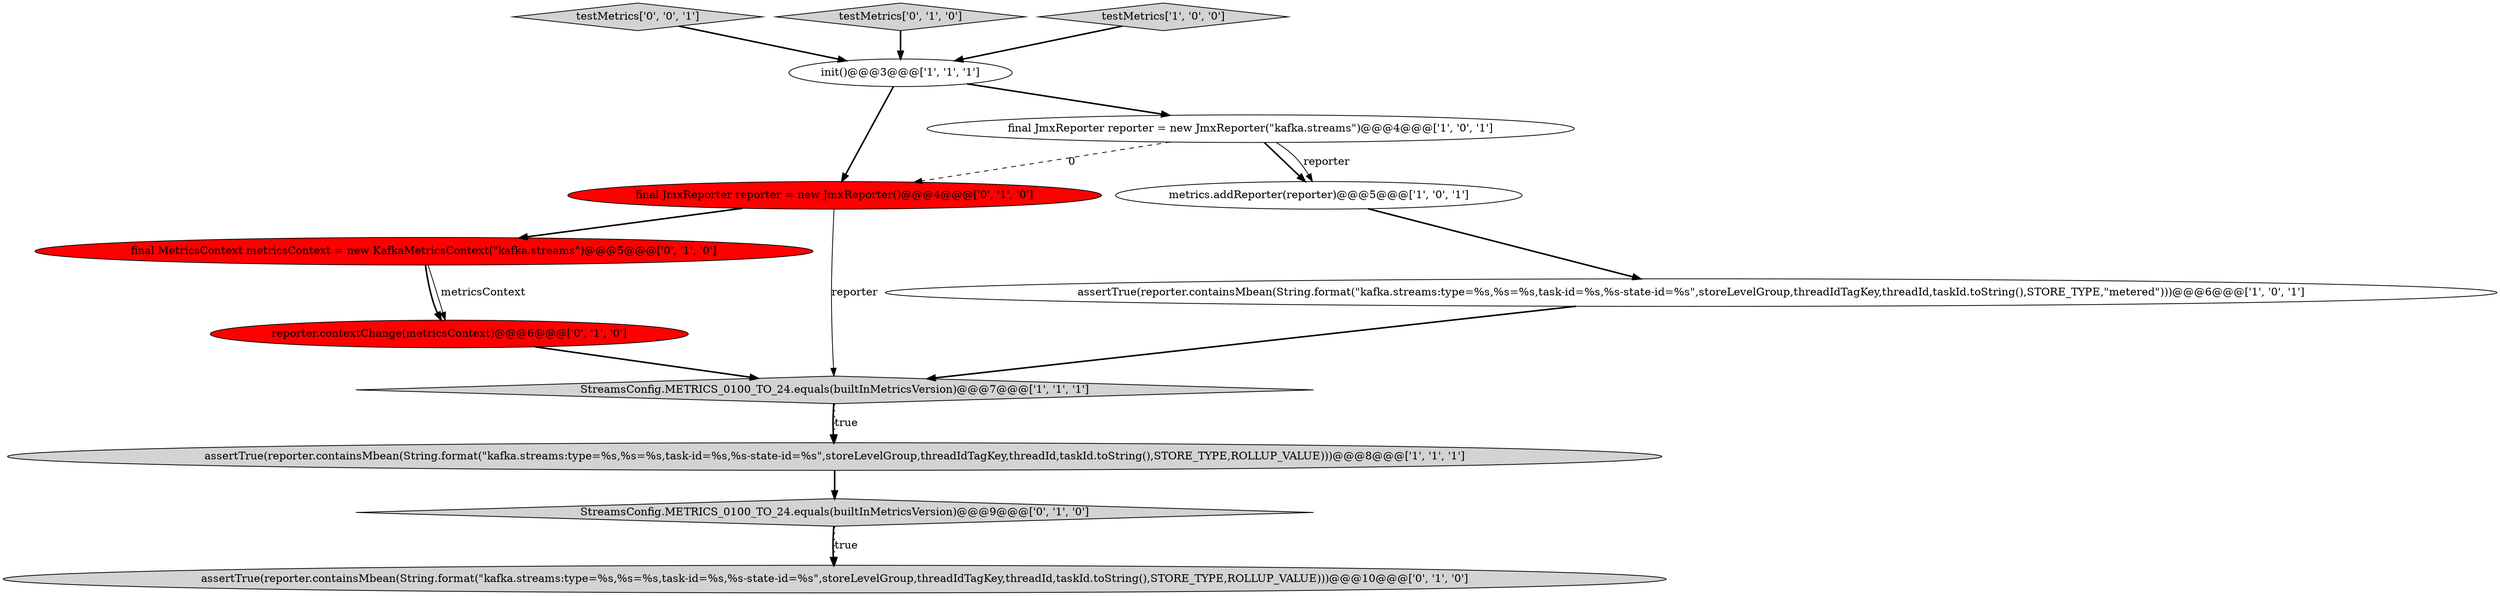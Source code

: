 digraph {
8 [style = filled, label = "assertTrue(reporter.containsMbean(String.format(\"kafka.streams:type=%s,%s=%s,task-id=%s,%s-state-id=%s\",storeLevelGroup,threadIdTagKey,threadId,taskId.toString(),STORE_TYPE,ROLLUP_VALUE)))@@@10@@@['0', '1', '0']", fillcolor = lightgray, shape = ellipse image = "AAA0AAABBB2BBB"];
7 [style = filled, label = "final MetricsContext metricsContext = new KafkaMetricsContext(\"kafka.streams\")@@@5@@@['0', '1', '0']", fillcolor = red, shape = ellipse image = "AAA1AAABBB2BBB"];
12 [style = filled, label = "StreamsConfig.METRICS_0100_TO_24.equals(builtInMetricsVersion)@@@9@@@['0', '1', '0']", fillcolor = lightgray, shape = diamond image = "AAA0AAABBB2BBB"];
13 [style = filled, label = "testMetrics['0', '0', '1']", fillcolor = lightgray, shape = diamond image = "AAA0AAABBB3BBB"];
0 [style = filled, label = "assertTrue(reporter.containsMbean(String.format(\"kafka.streams:type=%s,%s=%s,task-id=%s,%s-state-id=%s\",storeLevelGroup,threadIdTagKey,threadId,taskId.toString(),STORE_TYPE,\"metered\")))@@@6@@@['1', '0', '1']", fillcolor = white, shape = ellipse image = "AAA0AAABBB1BBB"];
10 [style = filled, label = "final JmxReporter reporter = new JmxReporter()@@@4@@@['0', '1', '0']", fillcolor = red, shape = ellipse image = "AAA1AAABBB2BBB"];
9 [style = filled, label = "reporter.contextChange(metricsContext)@@@6@@@['0', '1', '0']", fillcolor = red, shape = ellipse image = "AAA1AAABBB2BBB"];
11 [style = filled, label = "testMetrics['0', '1', '0']", fillcolor = lightgray, shape = diamond image = "AAA0AAABBB2BBB"];
5 [style = filled, label = "metrics.addReporter(reporter)@@@5@@@['1', '0', '1']", fillcolor = white, shape = ellipse image = "AAA0AAABBB1BBB"];
1 [style = filled, label = "testMetrics['1', '0', '0']", fillcolor = lightgray, shape = diamond image = "AAA0AAABBB1BBB"];
4 [style = filled, label = "init()@@@3@@@['1', '1', '1']", fillcolor = white, shape = ellipse image = "AAA0AAABBB1BBB"];
2 [style = filled, label = "assertTrue(reporter.containsMbean(String.format(\"kafka.streams:type=%s,%s=%s,task-id=%s,%s-state-id=%s\",storeLevelGroup,threadIdTagKey,threadId,taskId.toString(),STORE_TYPE,ROLLUP_VALUE)))@@@8@@@['1', '1', '1']", fillcolor = lightgray, shape = ellipse image = "AAA0AAABBB1BBB"];
3 [style = filled, label = "StreamsConfig.METRICS_0100_TO_24.equals(builtInMetricsVersion)@@@7@@@['1', '1', '1']", fillcolor = lightgray, shape = diamond image = "AAA0AAABBB1BBB"];
6 [style = filled, label = "final JmxReporter reporter = new JmxReporter(\"kafka.streams\")@@@4@@@['1', '0', '1']", fillcolor = white, shape = ellipse image = "AAA0AAABBB1BBB"];
0->3 [style = bold, label=""];
4->10 [style = bold, label=""];
7->9 [style = bold, label=""];
9->3 [style = bold, label=""];
6->5 [style = bold, label=""];
1->4 [style = bold, label=""];
6->10 [style = dashed, label="0"];
10->3 [style = solid, label="reporter"];
3->2 [style = bold, label=""];
5->0 [style = bold, label=""];
7->9 [style = solid, label="metricsContext"];
4->6 [style = bold, label=""];
10->7 [style = bold, label=""];
12->8 [style = bold, label=""];
12->8 [style = dotted, label="true"];
3->2 [style = dotted, label="true"];
2->12 [style = bold, label=""];
6->5 [style = solid, label="reporter"];
11->4 [style = bold, label=""];
13->4 [style = bold, label=""];
}
